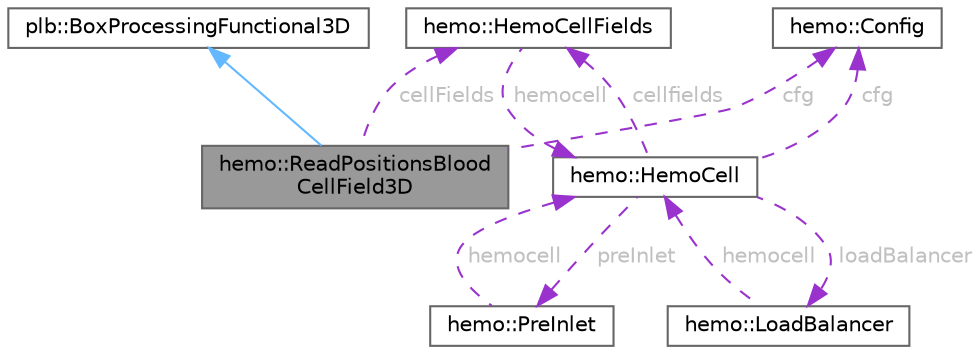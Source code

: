 digraph "hemo::ReadPositionsBloodCellField3D"
{
 // LATEX_PDF_SIZE
  bgcolor="transparent";
  edge [fontname=Helvetica,fontsize=10,labelfontname=Helvetica,labelfontsize=10];
  node [fontname=Helvetica,fontsize=10,shape=box,height=0.2,width=0.4];
  Node1 [id="Node000001",label="hemo::ReadPositionsBlood\lCellField3D",height=0.2,width=0.4,color="gray40", fillcolor="grey60", style="filled", fontcolor="black",tooltip=" "];
  Node2 -> Node1 [id="edge1_Node000001_Node000002",dir="back",color="steelblue1",style="solid",tooltip=" "];
  Node2 [id="Node000002",label="plb::BoxProcessingFunctional3D",height=0.2,width=0.4,color="gray40", fillcolor="white", style="filled",tooltip=" "];
  Node3 -> Node1 [id="edge2_Node000001_Node000003",dir="back",color="darkorchid3",style="dashed",tooltip=" ",label=" cellFields",fontcolor="grey" ];
  Node3 [id="Node000003",label="hemo::HemoCellFields",height=0.2,width=0.4,color="gray40", fillcolor="white", style="filled",URL="$classhemo_1_1HemoCellFields.html",tooltip=" "];
  Node4 -> Node3 [id="edge3_Node000003_Node000004",dir="back",color="darkorchid3",style="dashed",tooltip=" ",label=" hemocell",fontcolor="grey" ];
  Node4 [id="Node000004",label="hemo::HemoCell",height=0.2,width=0.4,color="gray40", fillcolor="white", style="filled",URL="$classhemo_1_1HemoCell.html",tooltip=" "];
  Node5 -> Node4 [id="edge4_Node000004_Node000005",dir="back",color="darkorchid3",style="dashed",tooltip=" ",label=" preInlet",fontcolor="grey" ];
  Node5 [id="Node000005",label="hemo::PreInlet",height=0.2,width=0.4,color="gray40", fillcolor="white", style="filled",URL="$classhemo_1_1PreInlet.html",tooltip=" "];
  Node4 -> Node5 [id="edge5_Node000005_Node000004",dir="back",color="darkorchid3",style="dashed",tooltip=" ",label=" hemocell",fontcolor="grey" ];
  Node6 -> Node4 [id="edge6_Node000004_Node000006",dir="back",color="darkorchid3",style="dashed",tooltip=" ",label=" loadBalancer",fontcolor="grey" ];
  Node6 [id="Node000006",label="hemo::LoadBalancer",height=0.2,width=0.4,color="gray40", fillcolor="white", style="filled",URL="$classhemo_1_1LoadBalancer.html",tooltip=" "];
  Node4 -> Node6 [id="edge7_Node000006_Node000004",dir="back",color="darkorchid3",style="dashed",tooltip=" ",label=" hemocell",fontcolor="grey" ];
  Node7 -> Node4 [id="edge8_Node000004_Node000007",dir="back",color="darkorchid3",style="dashed",tooltip=" ",label=" cfg",fontcolor="grey" ];
  Node7 [id="Node000007",label="hemo::Config",height=0.2,width=0.4,color="gray40", fillcolor="white", style="filled",URL="$classhemo_1_1Config.html",tooltip=" "];
  Node3 -> Node4 [id="edge9_Node000004_Node000003",dir="back",color="darkorchid3",style="dashed",tooltip=" ",label=" cellfields",fontcolor="grey" ];
  Node7 -> Node1 [id="edge10_Node000001_Node000007",dir="back",color="darkorchid3",style="dashed",tooltip=" ",label=" cfg",fontcolor="grey" ];
}
